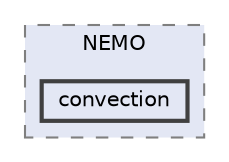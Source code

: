 digraph "SU2_CFD/include/numerics/NEMO/convection"
{
 // LATEX_PDF_SIZE
  bgcolor="transparent";
  edge [fontname=Helvetica,fontsize=10,labelfontname=Helvetica,labelfontsize=10];
  node [fontname=Helvetica,fontsize=10,shape=box,height=0.2,width=0.4];
  compound=true
  subgraph clusterdir_9f868db1fd3ece50d1be3ec4214145d6 {
    graph [ bgcolor="#e3e7f4", pencolor="grey50", label="NEMO", fontname=Helvetica,fontsize=10 style="filled,dashed", URL="dir_9f868db1fd3ece50d1be3ec4214145d6.html",tooltip=""]
  dir_d2227a4a0023f2b02c665b3c56d6c2bb [label="convection", fillcolor="#e3e7f4", color="grey25", style="filled,bold", URL="dir_d2227a4a0023f2b02c665b3c56d6c2bb.html",tooltip=""];
  }
}
